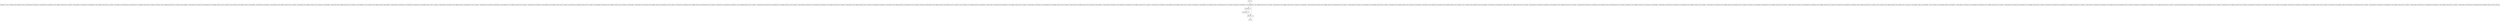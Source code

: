 digraph doCriticalEviction {
node [shape=record];
entry [label="entry - []"];
exit [label="exit - []"];
908268763 [label="908268763 - [(!ENV_IS_LOCKING && ENV_SHARED_CACHE && !MAX_MEMORY), (DUPLICATES && !MAX_MEMORY && SEQUENTIAL && ENV_SHARED_CACHE && ENV_IS_LOCKING), (!CACHE_MODE && !DUPLICATES && !MAX_MEMORY && !ENV_SHARED_CACHE && ENV_IS_LOCKING), (!DUPLICATES && !MAX_MEMORY && CACHE_MODE && !ENV_SHARED_CACHE && ENV_IS_LOCKING), (DUPLICATES && ENV_SHARED_CACHE && ENV_IS_LOCKING && MAX_MEMORY), (!CACHE_MODE && DUPLICATES && !MAX_MEMORY && !ENV_SHARED_CACHE && !ENV_IS_LOCKING), (ENV_IS_LOCKING && ENV_SHARED_CACHE && !MAX_MEMORY), (!CACHE_MODE && DUPLICATES && !MAX_MEMORY && ENV_SHARED_CACHE && !ENV_IS_LOCKING), (!DUPLICATES && !ENV_SHARED_CACHE && ENV_IS_LOCKING && !MAX_MEMORY), (CACHE_MODE && ENV_SHARED_CACHE && ENV_IS_LOCKING && !MAX_MEMORY), (!ENV_IS_LOCKING && ENV_SHARED_CACHE && MAX_MEMORY), (!CACHE_MODE && !DUPLICATES && !MAX_MEMORY && SEQUENTIAL && ENV_SHARED_CACHE && ENV_IS_LOCKING), (!CACHE_MODE && DUPLICATES && ENV_SHARED_CACHE && MAX_MEMORY && !ENV_IS_LOCKING), (!CACHE_MODE && DUPLICATES && SEQUENTIAL && MAX_MEMORY && !ENV_SHARED_CACHE && ENV_IS_LOCKING), (!CACHE_MODE && DUPLICATES && !MAX_MEMORY && ENV_SHARED_CACHE && ENV_IS_LOCKING), (!DUPLICATES && ENV_SHARED_CACHE && ENV_IS_LOCKING && !MAX_MEMORY), (DUPLICATES && ENV_SHARED_CACHE && ENV_IS_LOCKING && !MAX_MEMORY), (!CACHE_MODE && !DUPLICATES && ENV_SHARED_CACHE && MAX_MEMORY && !ENV_IS_LOCKING), (!DUPLICATES && SEQUENTIAL && ENV_SHARED_CACHE && MAX_MEMORY && ENV_IS_LOCKING), (!DUPLICATES && !MAX_MEMORY && SEQUENTIAL && !ENV_SHARED_CACHE && ENV_IS_LOCKING), (!CACHE_MODE && DUPLICATES && MAX_MEMORY && !ENV_SHARED_CACHE && !ENV_IS_LOCKING), (!CACHE_MODE && DUPLICATES && !MAX_MEMORY && SEQUENTIAL && ENV_SHARED_CACHE && ENV_IS_LOCKING), (CACHE_MODE && !ENV_SHARED_CACHE && ENV_IS_LOCKING && MAX_MEMORY), (DUPLICATES && !SEQUENTIAL && ENV_SHARED_CACHE && MAX_MEMORY && ENV_IS_LOCKING), (DUPLICATES && SEQUENTIAL && ENV_SHARED_CACHE && MAX_MEMORY && ENV_IS_LOCKING), (!ENV_IS_LOCKING && !ENV_SHARED_CACHE && !MAX_MEMORY), (!CACHE_MODE && !DUPLICATES && MAX_MEMORY && !ENV_SHARED_CACHE && !ENV_IS_LOCKING), (!CACHE_MODE && !DUPLICATES && !MAX_MEMORY && !ENV_SHARED_CACHE && !ENV_IS_LOCKING), (CACHE_MODE && ENV_SHARED_CACHE && ENV_IS_LOCKING && MAX_MEMORY), (!CACHE_MODE && DUPLICATES && !MAX_MEMORY && !SEQUENTIAL && !ENV_SHARED_CACHE && ENV_IS_LOCKING), (!CACHE_MODE && !DUPLICATES && !MAX_MEMORY && ENV_SHARED_CACHE && ENV_IS_LOCKING), (!DUPLICATES && !MAX_MEMORY && ENV_SHARED_CACHE && CACHE_MODE && ENV_IS_LOCKING), (DUPLICATES && SEQUENTIAL && MAX_MEMORY && !ENV_SHARED_CACHE && ENV_IS_LOCKING), (CACHE_MODE && !ENV_SHARED_CACHE && ENV_IS_LOCKING && !MAX_MEMORY), (!CACHE_MODE && DUPLICATES && ENV_SHARED_CACHE && MAX_MEMORY && ENV_IS_LOCKING), (!CACHE_MODE && DUPLICATES && !MAX_MEMORY && !ENV_SHARED_CACHE && ENV_IS_LOCKING), (!DUPLICATES && ENV_SHARED_CACHE && ENV_IS_LOCKING && MAX_MEMORY), (!DUPLICATES && !MAX_MEMORY && SEQUENTIAL && ENV_SHARED_CACHE && ENV_IS_LOCKING), (ENV_IS_LOCKING && ENV_SHARED_CACHE && MAX_MEMORY), (!DUPLICATES && MAX_MEMORY && CACHE_MODE && !ENV_SHARED_CACHE && ENV_IS_LOCKING), (!CACHE_MODE && !DUPLICATES && SEQUENTIAL && MAX_MEMORY && !ENV_SHARED_CACHE && ENV_IS_LOCKING), (!CACHE_MODE && DUPLICATES && !SEQUENTIAL && ENV_SHARED_CACHE && MAX_MEMORY && ENV_IS_LOCKING), (DUPLICATES && !ENV_SHARED_CACHE && ENV_IS_LOCKING && !MAX_MEMORY), (!CACHE_MODE && DUPLICATES && !SEQUENTIAL && MAX_MEMORY && !ENV_SHARED_CACHE && ENV_IS_LOCKING), (!CACHE_MODE && !DUPLICATES && ENV_SHARED_CACHE && MAX_MEMORY && ENV_IS_LOCKING), (DUPLICATES && !MAX_MEMORY && SEQUENTIAL && !ENV_SHARED_CACHE && ENV_IS_LOCKING), (!CACHE_MODE && DUPLICATES && !MAX_MEMORY && !SEQUENTIAL && ENV_SHARED_CACHE && ENV_IS_LOCKING), (DUPLICATES && !MAX_MEMORY && !SEQUENTIAL && ENV_SHARED_CACHE && ENV_IS_LOCKING), (ENV_IS_LOCKING && !ENV_SHARED_CACHE && MAX_MEMORY), (ENV_IS_LOCKING && !ENV_SHARED_CACHE && !MAX_MEMORY), (!ENV_IS_LOCKING && !ENV_SHARED_CACHE && MAX_MEMORY), (!CACHE_MODE && !DUPLICATES && !MAX_MEMORY && SEQUENTIAL && !ENV_SHARED_CACHE && ENV_IS_LOCKING), (!CACHE_MODE && DUPLICATES && MAX_MEMORY && !ENV_SHARED_CACHE && ENV_IS_LOCKING), (!DUPLICATES && SEQUENTIAL && MAX_MEMORY && !ENV_SHARED_CACHE && ENV_IS_LOCKING), (!CACHE_MODE && !DUPLICATES && SEQUENTIAL && ENV_SHARED_CACHE && MAX_MEMORY && ENV_IS_LOCKING), (DUPLICATES && !MAX_MEMORY && !SEQUENTIAL && !ENV_SHARED_CACHE && ENV_IS_LOCKING), (!CACHE_MODE && DUPLICATES && SEQUENTIAL && ENV_SHARED_CACHE && MAX_MEMORY && ENV_IS_LOCKING), (!DUPLICATES && !ENV_SHARED_CACHE && ENV_IS_LOCKING && MAX_MEMORY), (DUPLICATES && !ENV_SHARED_CACHE && ENV_IS_LOCKING && MAX_MEMORY), (DUPLICATES && !SEQUENTIAL && MAX_MEMORY && !ENV_SHARED_CACHE && ENV_IS_LOCKING), (!DUPLICATES && ENV_SHARED_CACHE && MAX_MEMORY && CACHE_MODE && ENV_IS_LOCKING), (!CACHE_MODE && !DUPLICATES && MAX_MEMORY && !ENV_SHARED_CACHE && ENV_IS_LOCKING), (!CACHE_MODE && DUPLICATES && !MAX_MEMORY && SEQUENTIAL && !ENV_SHARED_CACHE && ENV_IS_LOCKING), (!CACHE_MODE && !DUPLICATES && !MAX_MEMORY && ENV_SHARED_CACHE && !ENV_IS_LOCKING)]"];
1583326270 [label="1583326270 - []"];
795322083 [label="795322083 - []"];
103111712 [label="103111712 - []"];
entry;
exit;
entry -> 908268763;
908268763 -> 795322083;
908268763 -> 103111712;
1583326270 -> 103111712;
795322083 -> 1583326270;
795322083 -> 103111712;
103111712 -> exit;
}
